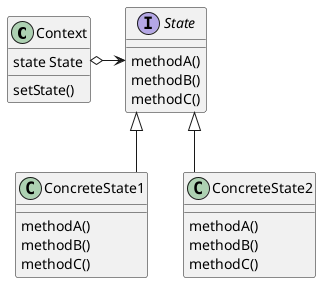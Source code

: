 @startuml
skinparam linetype ortho
class Context {
  state State
  setState()
}
interface State {
  methodA()
  methodB()
  methodC()
}
class ConcreteState1 {
  methodA()
  methodB()
  methodC()
}
class ConcreteState2 {
  methodA()
  methodB()
  methodC()
}
Context o-right-> State
ConcreteState1 -up-|> State
ConcreteState2 -up-|> State
@enduml

